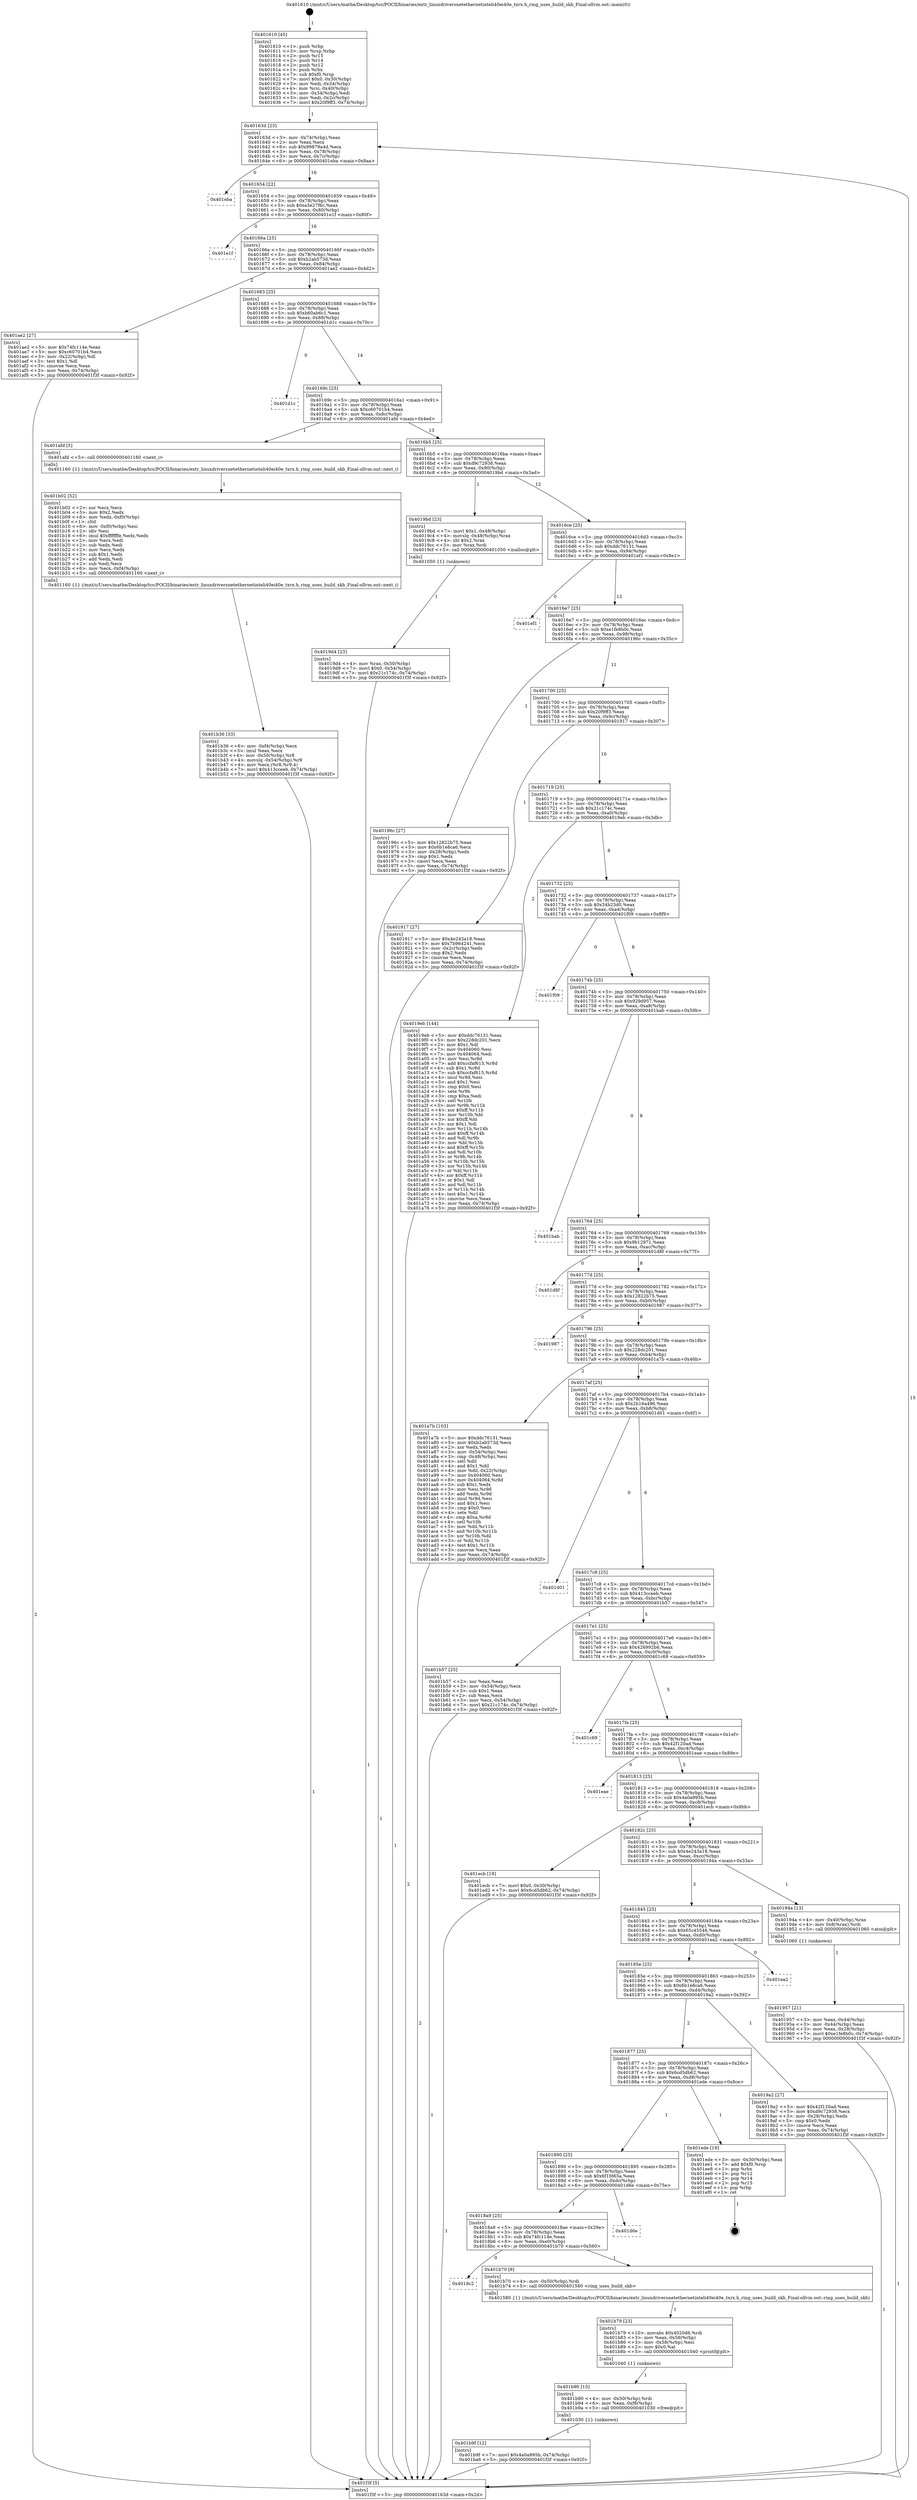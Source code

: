 digraph "0x401610" {
  label = "0x401610 (/mnt/c/Users/mathe/Desktop/tcc/POCII/binaries/extr_linuxdriversnetethernetinteli40ei40e_txrx.h_ring_uses_build_skb_Final-ollvm.out::main(0))"
  labelloc = "t"
  node[shape=record]

  Entry [label="",width=0.3,height=0.3,shape=circle,fillcolor=black,style=filled]
  "0x40163d" [label="{
     0x40163d [23]\l
     | [instrs]\l
     &nbsp;&nbsp;0x40163d \<+3\>: mov -0x74(%rbp),%eax\l
     &nbsp;&nbsp;0x401640 \<+2\>: mov %eax,%ecx\l
     &nbsp;&nbsp;0x401642 \<+6\>: sub $0x99879a4d,%ecx\l
     &nbsp;&nbsp;0x401648 \<+3\>: mov %eax,-0x78(%rbp)\l
     &nbsp;&nbsp;0x40164b \<+3\>: mov %ecx,-0x7c(%rbp)\l
     &nbsp;&nbsp;0x40164e \<+6\>: je 0000000000401eba \<main+0x8aa\>\l
  }"]
  "0x401eba" [label="{
     0x401eba\l
  }", style=dashed]
  "0x401654" [label="{
     0x401654 [22]\l
     | [instrs]\l
     &nbsp;&nbsp;0x401654 \<+5\>: jmp 0000000000401659 \<main+0x49\>\l
     &nbsp;&nbsp;0x401659 \<+3\>: mov -0x78(%rbp),%eax\l
     &nbsp;&nbsp;0x40165c \<+5\>: sub $0xa3e27f6c,%eax\l
     &nbsp;&nbsp;0x401661 \<+3\>: mov %eax,-0x80(%rbp)\l
     &nbsp;&nbsp;0x401664 \<+6\>: je 0000000000401e1f \<main+0x80f\>\l
  }"]
  Exit [label="",width=0.3,height=0.3,shape=circle,fillcolor=black,style=filled,peripheries=2]
  "0x401e1f" [label="{
     0x401e1f\l
  }", style=dashed]
  "0x40166a" [label="{
     0x40166a [25]\l
     | [instrs]\l
     &nbsp;&nbsp;0x40166a \<+5\>: jmp 000000000040166f \<main+0x5f\>\l
     &nbsp;&nbsp;0x40166f \<+3\>: mov -0x78(%rbp),%eax\l
     &nbsp;&nbsp;0x401672 \<+5\>: sub $0xb2ab573d,%eax\l
     &nbsp;&nbsp;0x401677 \<+6\>: mov %eax,-0x84(%rbp)\l
     &nbsp;&nbsp;0x40167d \<+6\>: je 0000000000401ae2 \<main+0x4d2\>\l
  }"]
  "0x401b9f" [label="{
     0x401b9f [12]\l
     | [instrs]\l
     &nbsp;&nbsp;0x401b9f \<+7\>: movl $0x4a0a995b,-0x74(%rbp)\l
     &nbsp;&nbsp;0x401ba6 \<+5\>: jmp 0000000000401f3f \<main+0x92f\>\l
  }"]
  "0x401ae2" [label="{
     0x401ae2 [27]\l
     | [instrs]\l
     &nbsp;&nbsp;0x401ae2 \<+5\>: mov $0x74fc114e,%eax\l
     &nbsp;&nbsp;0x401ae7 \<+5\>: mov $0xc60701b4,%ecx\l
     &nbsp;&nbsp;0x401aec \<+3\>: mov -0x22(%rbp),%dl\l
     &nbsp;&nbsp;0x401aef \<+3\>: test $0x1,%dl\l
     &nbsp;&nbsp;0x401af2 \<+3\>: cmovne %ecx,%eax\l
     &nbsp;&nbsp;0x401af5 \<+3\>: mov %eax,-0x74(%rbp)\l
     &nbsp;&nbsp;0x401af8 \<+5\>: jmp 0000000000401f3f \<main+0x92f\>\l
  }"]
  "0x401683" [label="{
     0x401683 [25]\l
     | [instrs]\l
     &nbsp;&nbsp;0x401683 \<+5\>: jmp 0000000000401688 \<main+0x78\>\l
     &nbsp;&nbsp;0x401688 \<+3\>: mov -0x78(%rbp),%eax\l
     &nbsp;&nbsp;0x40168b \<+5\>: sub $0xb60ab6c1,%eax\l
     &nbsp;&nbsp;0x401690 \<+6\>: mov %eax,-0x88(%rbp)\l
     &nbsp;&nbsp;0x401696 \<+6\>: je 0000000000401d1c \<main+0x70c\>\l
  }"]
  "0x401b90" [label="{
     0x401b90 [15]\l
     | [instrs]\l
     &nbsp;&nbsp;0x401b90 \<+4\>: mov -0x50(%rbp),%rdi\l
     &nbsp;&nbsp;0x401b94 \<+6\>: mov %eax,-0xf8(%rbp)\l
     &nbsp;&nbsp;0x401b9a \<+5\>: call 0000000000401030 \<free@plt\>\l
     | [calls]\l
     &nbsp;&nbsp;0x401030 \{1\} (unknown)\l
  }"]
  "0x401d1c" [label="{
     0x401d1c\l
  }", style=dashed]
  "0x40169c" [label="{
     0x40169c [25]\l
     | [instrs]\l
     &nbsp;&nbsp;0x40169c \<+5\>: jmp 00000000004016a1 \<main+0x91\>\l
     &nbsp;&nbsp;0x4016a1 \<+3\>: mov -0x78(%rbp),%eax\l
     &nbsp;&nbsp;0x4016a4 \<+5\>: sub $0xc60701b4,%eax\l
     &nbsp;&nbsp;0x4016a9 \<+6\>: mov %eax,-0x8c(%rbp)\l
     &nbsp;&nbsp;0x4016af \<+6\>: je 0000000000401afd \<main+0x4ed\>\l
  }"]
  "0x401b79" [label="{
     0x401b79 [23]\l
     | [instrs]\l
     &nbsp;&nbsp;0x401b79 \<+10\>: movabs $0x4020d6,%rdi\l
     &nbsp;&nbsp;0x401b83 \<+3\>: mov %eax,-0x58(%rbp)\l
     &nbsp;&nbsp;0x401b86 \<+3\>: mov -0x58(%rbp),%esi\l
     &nbsp;&nbsp;0x401b89 \<+2\>: mov $0x0,%al\l
     &nbsp;&nbsp;0x401b8b \<+5\>: call 0000000000401040 \<printf@plt\>\l
     | [calls]\l
     &nbsp;&nbsp;0x401040 \{1\} (unknown)\l
  }"]
  "0x401afd" [label="{
     0x401afd [5]\l
     | [instrs]\l
     &nbsp;&nbsp;0x401afd \<+5\>: call 0000000000401160 \<next_i\>\l
     | [calls]\l
     &nbsp;&nbsp;0x401160 \{1\} (/mnt/c/Users/mathe/Desktop/tcc/POCII/binaries/extr_linuxdriversnetethernetinteli40ei40e_txrx.h_ring_uses_build_skb_Final-ollvm.out::next_i)\l
  }"]
  "0x4016b5" [label="{
     0x4016b5 [25]\l
     | [instrs]\l
     &nbsp;&nbsp;0x4016b5 \<+5\>: jmp 00000000004016ba \<main+0xaa\>\l
     &nbsp;&nbsp;0x4016ba \<+3\>: mov -0x78(%rbp),%eax\l
     &nbsp;&nbsp;0x4016bd \<+5\>: sub $0xd9c72938,%eax\l
     &nbsp;&nbsp;0x4016c2 \<+6\>: mov %eax,-0x90(%rbp)\l
     &nbsp;&nbsp;0x4016c8 \<+6\>: je 00000000004019bd \<main+0x3ad\>\l
  }"]
  "0x4018c2" [label="{
     0x4018c2\l
  }", style=dashed]
  "0x4019bd" [label="{
     0x4019bd [23]\l
     | [instrs]\l
     &nbsp;&nbsp;0x4019bd \<+7\>: movl $0x1,-0x48(%rbp)\l
     &nbsp;&nbsp;0x4019c4 \<+4\>: movslq -0x48(%rbp),%rax\l
     &nbsp;&nbsp;0x4019c8 \<+4\>: shl $0x2,%rax\l
     &nbsp;&nbsp;0x4019cc \<+3\>: mov %rax,%rdi\l
     &nbsp;&nbsp;0x4019cf \<+5\>: call 0000000000401050 \<malloc@plt\>\l
     | [calls]\l
     &nbsp;&nbsp;0x401050 \{1\} (unknown)\l
  }"]
  "0x4016ce" [label="{
     0x4016ce [25]\l
     | [instrs]\l
     &nbsp;&nbsp;0x4016ce \<+5\>: jmp 00000000004016d3 \<main+0xc3\>\l
     &nbsp;&nbsp;0x4016d3 \<+3\>: mov -0x78(%rbp),%eax\l
     &nbsp;&nbsp;0x4016d6 \<+5\>: sub $0xddc76131,%eax\l
     &nbsp;&nbsp;0x4016db \<+6\>: mov %eax,-0x94(%rbp)\l
     &nbsp;&nbsp;0x4016e1 \<+6\>: je 0000000000401ef1 \<main+0x8e1\>\l
  }"]
  "0x401b70" [label="{
     0x401b70 [9]\l
     | [instrs]\l
     &nbsp;&nbsp;0x401b70 \<+4\>: mov -0x50(%rbp),%rdi\l
     &nbsp;&nbsp;0x401b74 \<+5\>: call 0000000000401580 \<ring_uses_build_skb\>\l
     | [calls]\l
     &nbsp;&nbsp;0x401580 \{1\} (/mnt/c/Users/mathe/Desktop/tcc/POCII/binaries/extr_linuxdriversnetethernetinteli40ei40e_txrx.h_ring_uses_build_skb_Final-ollvm.out::ring_uses_build_skb)\l
  }"]
  "0x401ef1" [label="{
     0x401ef1\l
  }", style=dashed]
  "0x4016e7" [label="{
     0x4016e7 [25]\l
     | [instrs]\l
     &nbsp;&nbsp;0x4016e7 \<+5\>: jmp 00000000004016ec \<main+0xdc\>\l
     &nbsp;&nbsp;0x4016ec \<+3\>: mov -0x78(%rbp),%eax\l
     &nbsp;&nbsp;0x4016ef \<+5\>: sub $0xe1fe8b0c,%eax\l
     &nbsp;&nbsp;0x4016f4 \<+6\>: mov %eax,-0x98(%rbp)\l
     &nbsp;&nbsp;0x4016fa \<+6\>: je 000000000040196c \<main+0x35c\>\l
  }"]
  "0x4018a9" [label="{
     0x4018a9 [25]\l
     | [instrs]\l
     &nbsp;&nbsp;0x4018a9 \<+5\>: jmp 00000000004018ae \<main+0x29e\>\l
     &nbsp;&nbsp;0x4018ae \<+3\>: mov -0x78(%rbp),%eax\l
     &nbsp;&nbsp;0x4018b1 \<+5\>: sub $0x74fc114e,%eax\l
     &nbsp;&nbsp;0x4018b6 \<+6\>: mov %eax,-0xe0(%rbp)\l
     &nbsp;&nbsp;0x4018bc \<+6\>: je 0000000000401b70 \<main+0x560\>\l
  }"]
  "0x40196c" [label="{
     0x40196c [27]\l
     | [instrs]\l
     &nbsp;&nbsp;0x40196c \<+5\>: mov $0x12822b75,%eax\l
     &nbsp;&nbsp;0x401971 \<+5\>: mov $0x6b1e8ca6,%ecx\l
     &nbsp;&nbsp;0x401976 \<+3\>: mov -0x28(%rbp),%edx\l
     &nbsp;&nbsp;0x401979 \<+3\>: cmp $0x1,%edx\l
     &nbsp;&nbsp;0x40197c \<+3\>: cmovl %ecx,%eax\l
     &nbsp;&nbsp;0x40197f \<+3\>: mov %eax,-0x74(%rbp)\l
     &nbsp;&nbsp;0x401982 \<+5\>: jmp 0000000000401f3f \<main+0x92f\>\l
  }"]
  "0x401700" [label="{
     0x401700 [25]\l
     | [instrs]\l
     &nbsp;&nbsp;0x401700 \<+5\>: jmp 0000000000401705 \<main+0xf5\>\l
     &nbsp;&nbsp;0x401705 \<+3\>: mov -0x78(%rbp),%eax\l
     &nbsp;&nbsp;0x401708 \<+5\>: sub $0x20f9ff3,%eax\l
     &nbsp;&nbsp;0x40170d \<+6\>: mov %eax,-0x9c(%rbp)\l
     &nbsp;&nbsp;0x401713 \<+6\>: je 0000000000401917 \<main+0x307\>\l
  }"]
  "0x401d6e" [label="{
     0x401d6e\l
  }", style=dashed]
  "0x401917" [label="{
     0x401917 [27]\l
     | [instrs]\l
     &nbsp;&nbsp;0x401917 \<+5\>: mov $0x4e243a18,%eax\l
     &nbsp;&nbsp;0x40191c \<+5\>: mov $0x7b964241,%ecx\l
     &nbsp;&nbsp;0x401921 \<+3\>: mov -0x2c(%rbp),%edx\l
     &nbsp;&nbsp;0x401924 \<+3\>: cmp $0x2,%edx\l
     &nbsp;&nbsp;0x401927 \<+3\>: cmovne %ecx,%eax\l
     &nbsp;&nbsp;0x40192a \<+3\>: mov %eax,-0x74(%rbp)\l
     &nbsp;&nbsp;0x40192d \<+5\>: jmp 0000000000401f3f \<main+0x92f\>\l
  }"]
  "0x401719" [label="{
     0x401719 [25]\l
     | [instrs]\l
     &nbsp;&nbsp;0x401719 \<+5\>: jmp 000000000040171e \<main+0x10e\>\l
     &nbsp;&nbsp;0x40171e \<+3\>: mov -0x78(%rbp),%eax\l
     &nbsp;&nbsp;0x401721 \<+5\>: sub $0x21c174c,%eax\l
     &nbsp;&nbsp;0x401726 \<+6\>: mov %eax,-0xa0(%rbp)\l
     &nbsp;&nbsp;0x40172c \<+6\>: je 00000000004019eb \<main+0x3db\>\l
  }"]
  "0x401f3f" [label="{
     0x401f3f [5]\l
     | [instrs]\l
     &nbsp;&nbsp;0x401f3f \<+5\>: jmp 000000000040163d \<main+0x2d\>\l
  }"]
  "0x401610" [label="{
     0x401610 [45]\l
     | [instrs]\l
     &nbsp;&nbsp;0x401610 \<+1\>: push %rbp\l
     &nbsp;&nbsp;0x401611 \<+3\>: mov %rsp,%rbp\l
     &nbsp;&nbsp;0x401614 \<+2\>: push %r15\l
     &nbsp;&nbsp;0x401616 \<+2\>: push %r14\l
     &nbsp;&nbsp;0x401618 \<+2\>: push %r12\l
     &nbsp;&nbsp;0x40161a \<+1\>: push %rbx\l
     &nbsp;&nbsp;0x40161b \<+7\>: sub $0xf0,%rsp\l
     &nbsp;&nbsp;0x401622 \<+7\>: movl $0x0,-0x30(%rbp)\l
     &nbsp;&nbsp;0x401629 \<+3\>: mov %edi,-0x34(%rbp)\l
     &nbsp;&nbsp;0x40162c \<+4\>: mov %rsi,-0x40(%rbp)\l
     &nbsp;&nbsp;0x401630 \<+3\>: mov -0x34(%rbp),%edi\l
     &nbsp;&nbsp;0x401633 \<+3\>: mov %edi,-0x2c(%rbp)\l
     &nbsp;&nbsp;0x401636 \<+7\>: movl $0x20f9ff3,-0x74(%rbp)\l
  }"]
  "0x401890" [label="{
     0x401890 [25]\l
     | [instrs]\l
     &nbsp;&nbsp;0x401890 \<+5\>: jmp 0000000000401895 \<main+0x285\>\l
     &nbsp;&nbsp;0x401895 \<+3\>: mov -0x78(%rbp),%eax\l
     &nbsp;&nbsp;0x401898 \<+5\>: sub $0x6f1fd65a,%eax\l
     &nbsp;&nbsp;0x40189d \<+6\>: mov %eax,-0xdc(%rbp)\l
     &nbsp;&nbsp;0x4018a3 \<+6\>: je 0000000000401d6e \<main+0x75e\>\l
  }"]
  "0x4019eb" [label="{
     0x4019eb [144]\l
     | [instrs]\l
     &nbsp;&nbsp;0x4019eb \<+5\>: mov $0xddc76131,%eax\l
     &nbsp;&nbsp;0x4019f0 \<+5\>: mov $0x228dc201,%ecx\l
     &nbsp;&nbsp;0x4019f5 \<+2\>: mov $0x1,%dl\l
     &nbsp;&nbsp;0x4019f7 \<+7\>: mov 0x404060,%esi\l
     &nbsp;&nbsp;0x4019fe \<+7\>: mov 0x404064,%edi\l
     &nbsp;&nbsp;0x401a05 \<+3\>: mov %esi,%r8d\l
     &nbsp;&nbsp;0x401a08 \<+7\>: add $0xccfaf615,%r8d\l
     &nbsp;&nbsp;0x401a0f \<+4\>: sub $0x1,%r8d\l
     &nbsp;&nbsp;0x401a13 \<+7\>: sub $0xccfaf615,%r8d\l
     &nbsp;&nbsp;0x401a1a \<+4\>: imul %r8d,%esi\l
     &nbsp;&nbsp;0x401a1e \<+3\>: and $0x1,%esi\l
     &nbsp;&nbsp;0x401a21 \<+3\>: cmp $0x0,%esi\l
     &nbsp;&nbsp;0x401a24 \<+4\>: sete %r9b\l
     &nbsp;&nbsp;0x401a28 \<+3\>: cmp $0xa,%edi\l
     &nbsp;&nbsp;0x401a2b \<+4\>: setl %r10b\l
     &nbsp;&nbsp;0x401a2f \<+3\>: mov %r9b,%r11b\l
     &nbsp;&nbsp;0x401a32 \<+4\>: xor $0xff,%r11b\l
     &nbsp;&nbsp;0x401a36 \<+3\>: mov %r10b,%bl\l
     &nbsp;&nbsp;0x401a39 \<+3\>: xor $0xff,%bl\l
     &nbsp;&nbsp;0x401a3c \<+3\>: xor $0x1,%dl\l
     &nbsp;&nbsp;0x401a3f \<+3\>: mov %r11b,%r14b\l
     &nbsp;&nbsp;0x401a42 \<+4\>: and $0xff,%r14b\l
     &nbsp;&nbsp;0x401a46 \<+3\>: and %dl,%r9b\l
     &nbsp;&nbsp;0x401a49 \<+3\>: mov %bl,%r15b\l
     &nbsp;&nbsp;0x401a4c \<+4\>: and $0xff,%r15b\l
     &nbsp;&nbsp;0x401a50 \<+3\>: and %dl,%r10b\l
     &nbsp;&nbsp;0x401a53 \<+3\>: or %r9b,%r14b\l
     &nbsp;&nbsp;0x401a56 \<+3\>: or %r10b,%r15b\l
     &nbsp;&nbsp;0x401a59 \<+3\>: xor %r15b,%r14b\l
     &nbsp;&nbsp;0x401a5c \<+3\>: or %bl,%r11b\l
     &nbsp;&nbsp;0x401a5f \<+4\>: xor $0xff,%r11b\l
     &nbsp;&nbsp;0x401a63 \<+3\>: or $0x1,%dl\l
     &nbsp;&nbsp;0x401a66 \<+3\>: and %dl,%r11b\l
     &nbsp;&nbsp;0x401a69 \<+3\>: or %r11b,%r14b\l
     &nbsp;&nbsp;0x401a6c \<+4\>: test $0x1,%r14b\l
     &nbsp;&nbsp;0x401a70 \<+3\>: cmovne %ecx,%eax\l
     &nbsp;&nbsp;0x401a73 \<+3\>: mov %eax,-0x74(%rbp)\l
     &nbsp;&nbsp;0x401a76 \<+5\>: jmp 0000000000401f3f \<main+0x92f\>\l
  }"]
  "0x401732" [label="{
     0x401732 [25]\l
     | [instrs]\l
     &nbsp;&nbsp;0x401732 \<+5\>: jmp 0000000000401737 \<main+0x127\>\l
     &nbsp;&nbsp;0x401737 \<+3\>: mov -0x78(%rbp),%eax\l
     &nbsp;&nbsp;0x40173a \<+5\>: sub $0x34b23d0,%eax\l
     &nbsp;&nbsp;0x40173f \<+6\>: mov %eax,-0xa4(%rbp)\l
     &nbsp;&nbsp;0x401745 \<+6\>: je 0000000000401f09 \<main+0x8f9\>\l
  }"]
  "0x401ede" [label="{
     0x401ede [19]\l
     | [instrs]\l
     &nbsp;&nbsp;0x401ede \<+3\>: mov -0x30(%rbp),%eax\l
     &nbsp;&nbsp;0x401ee1 \<+7\>: add $0xf0,%rsp\l
     &nbsp;&nbsp;0x401ee8 \<+1\>: pop %rbx\l
     &nbsp;&nbsp;0x401ee9 \<+2\>: pop %r12\l
     &nbsp;&nbsp;0x401eeb \<+2\>: pop %r14\l
     &nbsp;&nbsp;0x401eed \<+2\>: pop %r15\l
     &nbsp;&nbsp;0x401eef \<+1\>: pop %rbp\l
     &nbsp;&nbsp;0x401ef0 \<+1\>: ret\l
  }"]
  "0x401f09" [label="{
     0x401f09\l
  }", style=dashed]
  "0x40174b" [label="{
     0x40174b [25]\l
     | [instrs]\l
     &nbsp;&nbsp;0x40174b \<+5\>: jmp 0000000000401750 \<main+0x140\>\l
     &nbsp;&nbsp;0x401750 \<+3\>: mov -0x78(%rbp),%eax\l
     &nbsp;&nbsp;0x401753 \<+5\>: sub $0x929d957,%eax\l
     &nbsp;&nbsp;0x401758 \<+6\>: mov %eax,-0xa8(%rbp)\l
     &nbsp;&nbsp;0x40175e \<+6\>: je 0000000000401bab \<main+0x59b\>\l
  }"]
  "0x401b36" [label="{
     0x401b36 [33]\l
     | [instrs]\l
     &nbsp;&nbsp;0x401b36 \<+6\>: mov -0xf4(%rbp),%ecx\l
     &nbsp;&nbsp;0x401b3c \<+3\>: imul %eax,%ecx\l
     &nbsp;&nbsp;0x401b3f \<+4\>: mov -0x50(%rbp),%r8\l
     &nbsp;&nbsp;0x401b43 \<+4\>: movslq -0x54(%rbp),%r9\l
     &nbsp;&nbsp;0x401b47 \<+4\>: mov %ecx,(%r8,%r9,4)\l
     &nbsp;&nbsp;0x401b4b \<+7\>: movl $0x413cceeb,-0x74(%rbp)\l
     &nbsp;&nbsp;0x401b52 \<+5\>: jmp 0000000000401f3f \<main+0x92f\>\l
  }"]
  "0x401bab" [label="{
     0x401bab\l
  }", style=dashed]
  "0x401764" [label="{
     0x401764 [25]\l
     | [instrs]\l
     &nbsp;&nbsp;0x401764 \<+5\>: jmp 0000000000401769 \<main+0x159\>\l
     &nbsp;&nbsp;0x401769 \<+3\>: mov -0x78(%rbp),%eax\l
     &nbsp;&nbsp;0x40176c \<+5\>: sub $0x9b12971,%eax\l
     &nbsp;&nbsp;0x401771 \<+6\>: mov %eax,-0xac(%rbp)\l
     &nbsp;&nbsp;0x401777 \<+6\>: je 0000000000401d8f \<main+0x77f\>\l
  }"]
  "0x401b02" [label="{
     0x401b02 [52]\l
     | [instrs]\l
     &nbsp;&nbsp;0x401b02 \<+2\>: xor %ecx,%ecx\l
     &nbsp;&nbsp;0x401b04 \<+5\>: mov $0x2,%edx\l
     &nbsp;&nbsp;0x401b09 \<+6\>: mov %edx,-0xf0(%rbp)\l
     &nbsp;&nbsp;0x401b0f \<+1\>: cltd\l
     &nbsp;&nbsp;0x401b10 \<+6\>: mov -0xf0(%rbp),%esi\l
     &nbsp;&nbsp;0x401b16 \<+2\>: idiv %esi\l
     &nbsp;&nbsp;0x401b18 \<+6\>: imul $0xfffffffe,%edx,%edx\l
     &nbsp;&nbsp;0x401b1e \<+2\>: mov %ecx,%edi\l
     &nbsp;&nbsp;0x401b20 \<+2\>: sub %edx,%edi\l
     &nbsp;&nbsp;0x401b22 \<+2\>: mov %ecx,%edx\l
     &nbsp;&nbsp;0x401b24 \<+3\>: sub $0x1,%edx\l
     &nbsp;&nbsp;0x401b27 \<+2\>: add %edx,%edi\l
     &nbsp;&nbsp;0x401b29 \<+2\>: sub %edi,%ecx\l
     &nbsp;&nbsp;0x401b2b \<+6\>: mov %ecx,-0xf4(%rbp)\l
     &nbsp;&nbsp;0x401b31 \<+5\>: call 0000000000401160 \<next_i\>\l
     | [calls]\l
     &nbsp;&nbsp;0x401160 \{1\} (/mnt/c/Users/mathe/Desktop/tcc/POCII/binaries/extr_linuxdriversnetethernetinteli40ei40e_txrx.h_ring_uses_build_skb_Final-ollvm.out::next_i)\l
  }"]
  "0x401d8f" [label="{
     0x401d8f\l
  }", style=dashed]
  "0x40177d" [label="{
     0x40177d [25]\l
     | [instrs]\l
     &nbsp;&nbsp;0x40177d \<+5\>: jmp 0000000000401782 \<main+0x172\>\l
     &nbsp;&nbsp;0x401782 \<+3\>: mov -0x78(%rbp),%eax\l
     &nbsp;&nbsp;0x401785 \<+5\>: sub $0x12822b75,%eax\l
     &nbsp;&nbsp;0x40178a \<+6\>: mov %eax,-0xb0(%rbp)\l
     &nbsp;&nbsp;0x401790 \<+6\>: je 0000000000401987 \<main+0x377\>\l
  }"]
  "0x4019d4" [label="{
     0x4019d4 [23]\l
     | [instrs]\l
     &nbsp;&nbsp;0x4019d4 \<+4\>: mov %rax,-0x50(%rbp)\l
     &nbsp;&nbsp;0x4019d8 \<+7\>: movl $0x0,-0x54(%rbp)\l
     &nbsp;&nbsp;0x4019df \<+7\>: movl $0x21c174c,-0x74(%rbp)\l
     &nbsp;&nbsp;0x4019e6 \<+5\>: jmp 0000000000401f3f \<main+0x92f\>\l
  }"]
  "0x401987" [label="{
     0x401987\l
  }", style=dashed]
  "0x401796" [label="{
     0x401796 [25]\l
     | [instrs]\l
     &nbsp;&nbsp;0x401796 \<+5\>: jmp 000000000040179b \<main+0x18b\>\l
     &nbsp;&nbsp;0x40179b \<+3\>: mov -0x78(%rbp),%eax\l
     &nbsp;&nbsp;0x40179e \<+5\>: sub $0x228dc201,%eax\l
     &nbsp;&nbsp;0x4017a3 \<+6\>: mov %eax,-0xb4(%rbp)\l
     &nbsp;&nbsp;0x4017a9 \<+6\>: je 0000000000401a7b \<main+0x46b\>\l
  }"]
  "0x401877" [label="{
     0x401877 [25]\l
     | [instrs]\l
     &nbsp;&nbsp;0x401877 \<+5\>: jmp 000000000040187c \<main+0x26c\>\l
     &nbsp;&nbsp;0x40187c \<+3\>: mov -0x78(%rbp),%eax\l
     &nbsp;&nbsp;0x40187f \<+5\>: sub $0x6cd5db62,%eax\l
     &nbsp;&nbsp;0x401884 \<+6\>: mov %eax,-0xd8(%rbp)\l
     &nbsp;&nbsp;0x40188a \<+6\>: je 0000000000401ede \<main+0x8ce\>\l
  }"]
  "0x401a7b" [label="{
     0x401a7b [103]\l
     | [instrs]\l
     &nbsp;&nbsp;0x401a7b \<+5\>: mov $0xddc76131,%eax\l
     &nbsp;&nbsp;0x401a80 \<+5\>: mov $0xb2ab573d,%ecx\l
     &nbsp;&nbsp;0x401a85 \<+2\>: xor %edx,%edx\l
     &nbsp;&nbsp;0x401a87 \<+3\>: mov -0x54(%rbp),%esi\l
     &nbsp;&nbsp;0x401a8a \<+3\>: cmp -0x48(%rbp),%esi\l
     &nbsp;&nbsp;0x401a8d \<+4\>: setl %dil\l
     &nbsp;&nbsp;0x401a91 \<+4\>: and $0x1,%dil\l
     &nbsp;&nbsp;0x401a95 \<+4\>: mov %dil,-0x22(%rbp)\l
     &nbsp;&nbsp;0x401a99 \<+7\>: mov 0x404060,%esi\l
     &nbsp;&nbsp;0x401aa0 \<+8\>: mov 0x404064,%r8d\l
     &nbsp;&nbsp;0x401aa8 \<+3\>: sub $0x1,%edx\l
     &nbsp;&nbsp;0x401aab \<+3\>: mov %esi,%r9d\l
     &nbsp;&nbsp;0x401aae \<+3\>: add %edx,%r9d\l
     &nbsp;&nbsp;0x401ab1 \<+4\>: imul %r9d,%esi\l
     &nbsp;&nbsp;0x401ab5 \<+3\>: and $0x1,%esi\l
     &nbsp;&nbsp;0x401ab8 \<+3\>: cmp $0x0,%esi\l
     &nbsp;&nbsp;0x401abb \<+4\>: sete %dil\l
     &nbsp;&nbsp;0x401abf \<+4\>: cmp $0xa,%r8d\l
     &nbsp;&nbsp;0x401ac3 \<+4\>: setl %r10b\l
     &nbsp;&nbsp;0x401ac7 \<+3\>: mov %dil,%r11b\l
     &nbsp;&nbsp;0x401aca \<+3\>: and %r10b,%r11b\l
     &nbsp;&nbsp;0x401acd \<+3\>: xor %r10b,%dil\l
     &nbsp;&nbsp;0x401ad0 \<+3\>: or %dil,%r11b\l
     &nbsp;&nbsp;0x401ad3 \<+4\>: test $0x1,%r11b\l
     &nbsp;&nbsp;0x401ad7 \<+3\>: cmovne %ecx,%eax\l
     &nbsp;&nbsp;0x401ada \<+3\>: mov %eax,-0x74(%rbp)\l
     &nbsp;&nbsp;0x401add \<+5\>: jmp 0000000000401f3f \<main+0x92f\>\l
  }"]
  "0x4017af" [label="{
     0x4017af [25]\l
     | [instrs]\l
     &nbsp;&nbsp;0x4017af \<+5\>: jmp 00000000004017b4 \<main+0x1a4\>\l
     &nbsp;&nbsp;0x4017b4 \<+3\>: mov -0x78(%rbp),%eax\l
     &nbsp;&nbsp;0x4017b7 \<+5\>: sub $0x2b16a496,%eax\l
     &nbsp;&nbsp;0x4017bc \<+6\>: mov %eax,-0xb8(%rbp)\l
     &nbsp;&nbsp;0x4017c2 \<+6\>: je 0000000000401d01 \<main+0x6f1\>\l
  }"]
  "0x4019a2" [label="{
     0x4019a2 [27]\l
     | [instrs]\l
     &nbsp;&nbsp;0x4019a2 \<+5\>: mov $0x42f120ad,%eax\l
     &nbsp;&nbsp;0x4019a7 \<+5\>: mov $0xd9c72938,%ecx\l
     &nbsp;&nbsp;0x4019ac \<+3\>: mov -0x28(%rbp),%edx\l
     &nbsp;&nbsp;0x4019af \<+3\>: cmp $0x0,%edx\l
     &nbsp;&nbsp;0x4019b2 \<+3\>: cmove %ecx,%eax\l
     &nbsp;&nbsp;0x4019b5 \<+3\>: mov %eax,-0x74(%rbp)\l
     &nbsp;&nbsp;0x4019b8 \<+5\>: jmp 0000000000401f3f \<main+0x92f\>\l
  }"]
  "0x401d01" [label="{
     0x401d01\l
  }", style=dashed]
  "0x4017c8" [label="{
     0x4017c8 [25]\l
     | [instrs]\l
     &nbsp;&nbsp;0x4017c8 \<+5\>: jmp 00000000004017cd \<main+0x1bd\>\l
     &nbsp;&nbsp;0x4017cd \<+3\>: mov -0x78(%rbp),%eax\l
     &nbsp;&nbsp;0x4017d0 \<+5\>: sub $0x413cceeb,%eax\l
     &nbsp;&nbsp;0x4017d5 \<+6\>: mov %eax,-0xbc(%rbp)\l
     &nbsp;&nbsp;0x4017db \<+6\>: je 0000000000401b57 \<main+0x547\>\l
  }"]
  "0x40185e" [label="{
     0x40185e [25]\l
     | [instrs]\l
     &nbsp;&nbsp;0x40185e \<+5\>: jmp 0000000000401863 \<main+0x253\>\l
     &nbsp;&nbsp;0x401863 \<+3\>: mov -0x78(%rbp),%eax\l
     &nbsp;&nbsp;0x401866 \<+5\>: sub $0x6b1e8ca6,%eax\l
     &nbsp;&nbsp;0x40186b \<+6\>: mov %eax,-0xd4(%rbp)\l
     &nbsp;&nbsp;0x401871 \<+6\>: je 00000000004019a2 \<main+0x392\>\l
  }"]
  "0x401b57" [label="{
     0x401b57 [25]\l
     | [instrs]\l
     &nbsp;&nbsp;0x401b57 \<+2\>: xor %eax,%eax\l
     &nbsp;&nbsp;0x401b59 \<+3\>: mov -0x54(%rbp),%ecx\l
     &nbsp;&nbsp;0x401b5c \<+3\>: sub $0x1,%eax\l
     &nbsp;&nbsp;0x401b5f \<+2\>: sub %eax,%ecx\l
     &nbsp;&nbsp;0x401b61 \<+3\>: mov %ecx,-0x54(%rbp)\l
     &nbsp;&nbsp;0x401b64 \<+7\>: movl $0x21c174c,-0x74(%rbp)\l
     &nbsp;&nbsp;0x401b6b \<+5\>: jmp 0000000000401f3f \<main+0x92f\>\l
  }"]
  "0x4017e1" [label="{
     0x4017e1 [25]\l
     | [instrs]\l
     &nbsp;&nbsp;0x4017e1 \<+5\>: jmp 00000000004017e6 \<main+0x1d6\>\l
     &nbsp;&nbsp;0x4017e6 \<+3\>: mov -0x78(%rbp),%eax\l
     &nbsp;&nbsp;0x4017e9 \<+5\>: sub $0x426992b6,%eax\l
     &nbsp;&nbsp;0x4017ee \<+6\>: mov %eax,-0xc0(%rbp)\l
     &nbsp;&nbsp;0x4017f4 \<+6\>: je 0000000000401c69 \<main+0x659\>\l
  }"]
  "0x401ea2" [label="{
     0x401ea2\l
  }", style=dashed]
  "0x401c69" [label="{
     0x401c69\l
  }", style=dashed]
  "0x4017fa" [label="{
     0x4017fa [25]\l
     | [instrs]\l
     &nbsp;&nbsp;0x4017fa \<+5\>: jmp 00000000004017ff \<main+0x1ef\>\l
     &nbsp;&nbsp;0x4017ff \<+3\>: mov -0x78(%rbp),%eax\l
     &nbsp;&nbsp;0x401802 \<+5\>: sub $0x42f120ad,%eax\l
     &nbsp;&nbsp;0x401807 \<+6\>: mov %eax,-0xc4(%rbp)\l
     &nbsp;&nbsp;0x40180d \<+6\>: je 0000000000401eae \<main+0x89e\>\l
  }"]
  "0x401957" [label="{
     0x401957 [21]\l
     | [instrs]\l
     &nbsp;&nbsp;0x401957 \<+3\>: mov %eax,-0x44(%rbp)\l
     &nbsp;&nbsp;0x40195a \<+3\>: mov -0x44(%rbp),%eax\l
     &nbsp;&nbsp;0x40195d \<+3\>: mov %eax,-0x28(%rbp)\l
     &nbsp;&nbsp;0x401960 \<+7\>: movl $0xe1fe8b0c,-0x74(%rbp)\l
     &nbsp;&nbsp;0x401967 \<+5\>: jmp 0000000000401f3f \<main+0x92f\>\l
  }"]
  "0x401eae" [label="{
     0x401eae\l
  }", style=dashed]
  "0x401813" [label="{
     0x401813 [25]\l
     | [instrs]\l
     &nbsp;&nbsp;0x401813 \<+5\>: jmp 0000000000401818 \<main+0x208\>\l
     &nbsp;&nbsp;0x401818 \<+3\>: mov -0x78(%rbp),%eax\l
     &nbsp;&nbsp;0x40181b \<+5\>: sub $0x4a0a995b,%eax\l
     &nbsp;&nbsp;0x401820 \<+6\>: mov %eax,-0xc8(%rbp)\l
     &nbsp;&nbsp;0x401826 \<+6\>: je 0000000000401ecb \<main+0x8bb\>\l
  }"]
  "0x401845" [label="{
     0x401845 [25]\l
     | [instrs]\l
     &nbsp;&nbsp;0x401845 \<+5\>: jmp 000000000040184a \<main+0x23a\>\l
     &nbsp;&nbsp;0x40184a \<+3\>: mov -0x78(%rbp),%eax\l
     &nbsp;&nbsp;0x40184d \<+5\>: sub $0x65c45546,%eax\l
     &nbsp;&nbsp;0x401852 \<+6\>: mov %eax,-0xd0(%rbp)\l
     &nbsp;&nbsp;0x401858 \<+6\>: je 0000000000401ea2 \<main+0x892\>\l
  }"]
  "0x401ecb" [label="{
     0x401ecb [19]\l
     | [instrs]\l
     &nbsp;&nbsp;0x401ecb \<+7\>: movl $0x0,-0x30(%rbp)\l
     &nbsp;&nbsp;0x401ed2 \<+7\>: movl $0x6cd5db62,-0x74(%rbp)\l
     &nbsp;&nbsp;0x401ed9 \<+5\>: jmp 0000000000401f3f \<main+0x92f\>\l
  }"]
  "0x40182c" [label="{
     0x40182c [25]\l
     | [instrs]\l
     &nbsp;&nbsp;0x40182c \<+5\>: jmp 0000000000401831 \<main+0x221\>\l
     &nbsp;&nbsp;0x401831 \<+3\>: mov -0x78(%rbp),%eax\l
     &nbsp;&nbsp;0x401834 \<+5\>: sub $0x4e243a18,%eax\l
     &nbsp;&nbsp;0x401839 \<+6\>: mov %eax,-0xcc(%rbp)\l
     &nbsp;&nbsp;0x40183f \<+6\>: je 000000000040194a \<main+0x33a\>\l
  }"]
  "0x40194a" [label="{
     0x40194a [13]\l
     | [instrs]\l
     &nbsp;&nbsp;0x40194a \<+4\>: mov -0x40(%rbp),%rax\l
     &nbsp;&nbsp;0x40194e \<+4\>: mov 0x8(%rax),%rdi\l
     &nbsp;&nbsp;0x401952 \<+5\>: call 0000000000401060 \<atoi@plt\>\l
     | [calls]\l
     &nbsp;&nbsp;0x401060 \{1\} (unknown)\l
  }"]
  Entry -> "0x401610" [label=" 1"]
  "0x40163d" -> "0x401eba" [label=" 0"]
  "0x40163d" -> "0x401654" [label=" 16"]
  "0x401ede" -> Exit [label=" 1"]
  "0x401654" -> "0x401e1f" [label=" 0"]
  "0x401654" -> "0x40166a" [label=" 16"]
  "0x401ecb" -> "0x401f3f" [label=" 1"]
  "0x40166a" -> "0x401ae2" [label=" 2"]
  "0x40166a" -> "0x401683" [label=" 14"]
  "0x401b9f" -> "0x401f3f" [label=" 1"]
  "0x401683" -> "0x401d1c" [label=" 0"]
  "0x401683" -> "0x40169c" [label=" 14"]
  "0x401b90" -> "0x401b9f" [label=" 1"]
  "0x40169c" -> "0x401afd" [label=" 1"]
  "0x40169c" -> "0x4016b5" [label=" 13"]
  "0x401b79" -> "0x401b90" [label=" 1"]
  "0x4016b5" -> "0x4019bd" [label=" 1"]
  "0x4016b5" -> "0x4016ce" [label=" 12"]
  "0x401b70" -> "0x401b79" [label=" 1"]
  "0x4016ce" -> "0x401ef1" [label=" 0"]
  "0x4016ce" -> "0x4016e7" [label=" 12"]
  "0x4018a9" -> "0x4018c2" [label=" 0"]
  "0x4016e7" -> "0x40196c" [label=" 1"]
  "0x4016e7" -> "0x401700" [label=" 11"]
  "0x4018a9" -> "0x401b70" [label=" 1"]
  "0x401700" -> "0x401917" [label=" 1"]
  "0x401700" -> "0x401719" [label=" 10"]
  "0x401917" -> "0x401f3f" [label=" 1"]
  "0x401610" -> "0x40163d" [label=" 1"]
  "0x401f3f" -> "0x40163d" [label=" 15"]
  "0x401890" -> "0x4018a9" [label=" 1"]
  "0x401719" -> "0x4019eb" [label=" 2"]
  "0x401719" -> "0x401732" [label=" 8"]
  "0x401890" -> "0x401d6e" [label=" 0"]
  "0x401732" -> "0x401f09" [label=" 0"]
  "0x401732" -> "0x40174b" [label=" 8"]
  "0x401877" -> "0x401890" [label=" 1"]
  "0x40174b" -> "0x401bab" [label=" 0"]
  "0x40174b" -> "0x401764" [label=" 8"]
  "0x401877" -> "0x401ede" [label=" 1"]
  "0x401764" -> "0x401d8f" [label=" 0"]
  "0x401764" -> "0x40177d" [label=" 8"]
  "0x401b57" -> "0x401f3f" [label=" 1"]
  "0x40177d" -> "0x401987" [label=" 0"]
  "0x40177d" -> "0x401796" [label=" 8"]
  "0x401b36" -> "0x401f3f" [label=" 1"]
  "0x401796" -> "0x401a7b" [label=" 2"]
  "0x401796" -> "0x4017af" [label=" 6"]
  "0x401b02" -> "0x401b36" [label=" 1"]
  "0x4017af" -> "0x401d01" [label=" 0"]
  "0x4017af" -> "0x4017c8" [label=" 6"]
  "0x401afd" -> "0x401b02" [label=" 1"]
  "0x4017c8" -> "0x401b57" [label=" 1"]
  "0x4017c8" -> "0x4017e1" [label=" 5"]
  "0x401a7b" -> "0x401f3f" [label=" 2"]
  "0x4017e1" -> "0x401c69" [label=" 0"]
  "0x4017e1" -> "0x4017fa" [label=" 5"]
  "0x4019eb" -> "0x401f3f" [label=" 2"]
  "0x4017fa" -> "0x401eae" [label=" 0"]
  "0x4017fa" -> "0x401813" [label=" 5"]
  "0x4019bd" -> "0x4019d4" [label=" 1"]
  "0x401813" -> "0x401ecb" [label=" 1"]
  "0x401813" -> "0x40182c" [label=" 4"]
  "0x4019a2" -> "0x401f3f" [label=" 1"]
  "0x40182c" -> "0x40194a" [label=" 1"]
  "0x40182c" -> "0x401845" [label=" 3"]
  "0x40194a" -> "0x401957" [label=" 1"]
  "0x401957" -> "0x401f3f" [label=" 1"]
  "0x40196c" -> "0x401f3f" [label=" 1"]
  "0x4019d4" -> "0x401f3f" [label=" 1"]
  "0x401845" -> "0x401ea2" [label=" 0"]
  "0x401845" -> "0x40185e" [label=" 3"]
  "0x401ae2" -> "0x401f3f" [label=" 2"]
  "0x40185e" -> "0x4019a2" [label=" 1"]
  "0x40185e" -> "0x401877" [label=" 2"]
}
